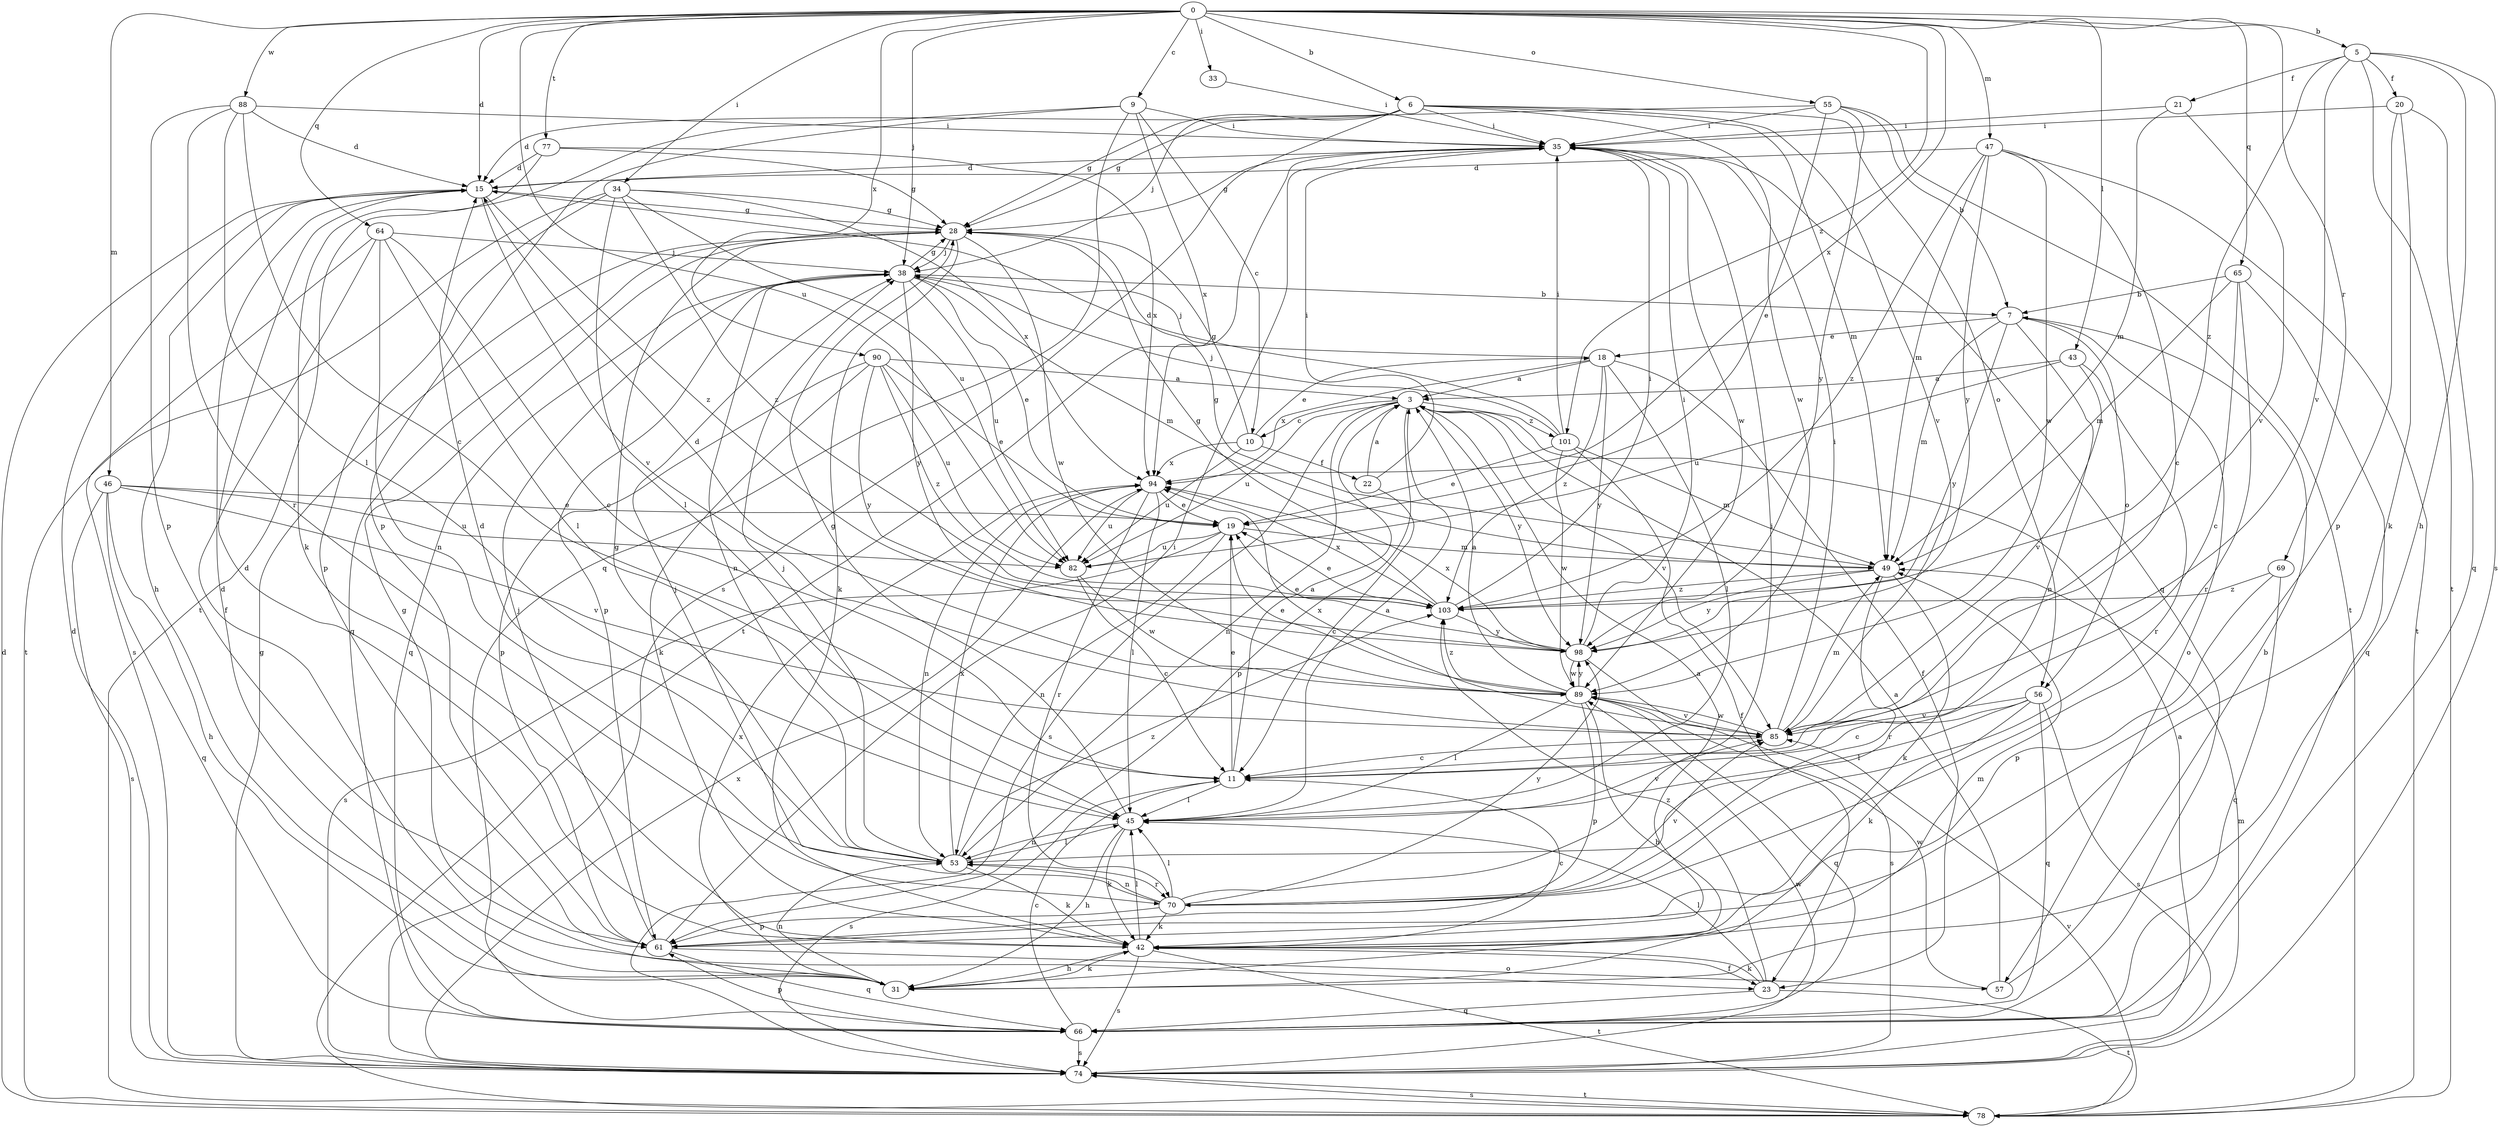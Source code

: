 strict digraph  {
0;
3;
5;
6;
7;
9;
10;
11;
15;
18;
19;
20;
21;
22;
23;
28;
31;
33;
34;
35;
38;
42;
43;
45;
46;
47;
49;
53;
55;
56;
57;
61;
64;
65;
66;
69;
70;
74;
77;
78;
82;
85;
88;
89;
90;
94;
98;
101;
103;
0 -> 5  [label=b];
0 -> 6  [label=b];
0 -> 9  [label=c];
0 -> 15  [label=d];
0 -> 33  [label=i];
0 -> 34  [label=i];
0 -> 38  [label=j];
0 -> 43  [label=l];
0 -> 46  [label=m];
0 -> 47  [label=m];
0 -> 55  [label=o];
0 -> 64  [label=q];
0 -> 65  [label=q];
0 -> 69  [label=r];
0 -> 77  [label=t];
0 -> 82  [label=u];
0 -> 88  [label=w];
0 -> 90  [label=x];
0 -> 94  [label=x];
0 -> 101  [label=z];
3 -> 10  [label=c];
3 -> 53  [label=n];
3 -> 61  [label=p];
3 -> 74  [label=s];
3 -> 82  [label=u];
3 -> 85  [label=v];
3 -> 98  [label=y];
3 -> 101  [label=z];
5 -> 20  [label=f];
5 -> 21  [label=f];
5 -> 31  [label=h];
5 -> 74  [label=s];
5 -> 78  [label=t];
5 -> 85  [label=v];
5 -> 103  [label=z];
6 -> 15  [label=d];
6 -> 28  [label=g];
6 -> 35  [label=i];
6 -> 38  [label=j];
6 -> 49  [label=m];
6 -> 56  [label=o];
6 -> 74  [label=s];
6 -> 85  [label=v];
6 -> 89  [label=w];
7 -> 18  [label=e];
7 -> 49  [label=m];
7 -> 53  [label=n];
7 -> 56  [label=o];
7 -> 57  [label=o];
7 -> 98  [label=y];
9 -> 10  [label=c];
9 -> 35  [label=i];
9 -> 61  [label=p];
9 -> 66  [label=q];
9 -> 78  [label=t];
9 -> 94  [label=x];
10 -> 18  [label=e];
10 -> 22  [label=f];
10 -> 28  [label=g];
10 -> 82  [label=u];
10 -> 94  [label=x];
11 -> 3  [label=a];
11 -> 19  [label=e];
11 -> 45  [label=l];
11 -> 74  [label=s];
15 -> 28  [label=g];
15 -> 31  [label=h];
15 -> 85  [label=v];
15 -> 103  [label=z];
18 -> 3  [label=a];
18 -> 23  [label=f];
18 -> 38  [label=j];
18 -> 45  [label=l];
18 -> 94  [label=x];
18 -> 98  [label=y];
18 -> 103  [label=z];
19 -> 49  [label=m];
19 -> 53  [label=n];
19 -> 74  [label=s];
19 -> 82  [label=u];
20 -> 35  [label=i];
20 -> 42  [label=k];
20 -> 61  [label=p];
20 -> 66  [label=q];
21 -> 35  [label=i];
21 -> 49  [label=m];
21 -> 85  [label=v];
22 -> 3  [label=a];
22 -> 11  [label=c];
22 -> 35  [label=i];
23 -> 42  [label=k];
23 -> 45  [label=l];
23 -> 66  [label=q];
23 -> 78  [label=t];
23 -> 103  [label=z];
28 -> 38  [label=j];
28 -> 42  [label=k];
28 -> 66  [label=q];
28 -> 89  [label=w];
31 -> 15  [label=d];
31 -> 28  [label=g];
31 -> 42  [label=k];
31 -> 49  [label=m];
31 -> 53  [label=n];
31 -> 94  [label=x];
33 -> 35  [label=i];
34 -> 28  [label=g];
34 -> 45  [label=l];
34 -> 61  [label=p];
34 -> 78  [label=t];
34 -> 82  [label=u];
34 -> 94  [label=x];
34 -> 103  [label=z];
35 -> 15  [label=d];
35 -> 28  [label=g];
35 -> 66  [label=q];
35 -> 78  [label=t];
35 -> 89  [label=w];
38 -> 7  [label=b];
38 -> 19  [label=e];
38 -> 28  [label=g];
38 -> 49  [label=m];
38 -> 53  [label=n];
38 -> 61  [label=p];
38 -> 66  [label=q];
38 -> 82  [label=u];
38 -> 98  [label=y];
42 -> 3  [label=a];
42 -> 11  [label=c];
42 -> 15  [label=d];
42 -> 23  [label=f];
42 -> 31  [label=h];
42 -> 45  [label=l];
42 -> 74  [label=s];
42 -> 78  [label=t];
43 -> 3  [label=a];
43 -> 70  [label=r];
43 -> 82  [label=u];
43 -> 85  [label=v];
45 -> 3  [label=a];
45 -> 28  [label=g];
45 -> 31  [label=h];
45 -> 42  [label=k];
45 -> 53  [label=n];
45 -> 85  [label=v];
46 -> 19  [label=e];
46 -> 31  [label=h];
46 -> 66  [label=q];
46 -> 74  [label=s];
46 -> 82  [label=u];
46 -> 85  [label=v];
47 -> 11  [label=c];
47 -> 15  [label=d];
47 -> 49  [label=m];
47 -> 78  [label=t];
47 -> 89  [label=w];
47 -> 98  [label=y];
47 -> 103  [label=z];
49 -> 28  [label=g];
49 -> 42  [label=k];
49 -> 70  [label=r];
49 -> 98  [label=y];
49 -> 103  [label=z];
53 -> 15  [label=d];
53 -> 28  [label=g];
53 -> 38  [label=j];
53 -> 42  [label=k];
53 -> 45  [label=l];
53 -> 70  [label=r];
53 -> 94  [label=x];
53 -> 103  [label=z];
55 -> 7  [label=b];
55 -> 19  [label=e];
55 -> 28  [label=g];
55 -> 35  [label=i];
55 -> 78  [label=t];
55 -> 98  [label=y];
56 -> 11  [label=c];
56 -> 42  [label=k];
56 -> 45  [label=l];
56 -> 66  [label=q];
56 -> 74  [label=s];
56 -> 85  [label=v];
57 -> 3  [label=a];
57 -> 7  [label=b];
57 -> 89  [label=w];
61 -> 35  [label=i];
61 -> 38  [label=j];
61 -> 57  [label=o];
61 -> 66  [label=q];
64 -> 11  [label=c];
64 -> 23  [label=f];
64 -> 38  [label=j];
64 -> 45  [label=l];
64 -> 53  [label=n];
64 -> 74  [label=s];
65 -> 7  [label=b];
65 -> 11  [label=c];
65 -> 49  [label=m];
65 -> 66  [label=q];
65 -> 70  [label=r];
66 -> 11  [label=c];
66 -> 61  [label=p];
66 -> 74  [label=s];
69 -> 61  [label=p];
69 -> 66  [label=q];
69 -> 103  [label=z];
70 -> 35  [label=i];
70 -> 38  [label=j];
70 -> 42  [label=k];
70 -> 45  [label=l];
70 -> 53  [label=n];
70 -> 61  [label=p];
70 -> 85  [label=v];
70 -> 98  [label=y];
74 -> 3  [label=a];
74 -> 15  [label=d];
74 -> 28  [label=g];
74 -> 49  [label=m];
74 -> 78  [label=t];
74 -> 89  [label=w];
74 -> 94  [label=x];
77 -> 15  [label=d];
77 -> 28  [label=g];
77 -> 42  [label=k];
77 -> 94  [label=x];
78 -> 15  [label=d];
78 -> 74  [label=s];
78 -> 85  [label=v];
82 -> 11  [label=c];
82 -> 89  [label=w];
85 -> 11  [label=c];
85 -> 35  [label=i];
85 -> 49  [label=m];
85 -> 89  [label=w];
85 -> 94  [label=x];
88 -> 11  [label=c];
88 -> 15  [label=d];
88 -> 35  [label=i];
88 -> 45  [label=l];
88 -> 61  [label=p];
88 -> 70  [label=r];
89 -> 3  [label=a];
89 -> 15  [label=d];
89 -> 19  [label=e];
89 -> 31  [label=h];
89 -> 45  [label=l];
89 -> 61  [label=p];
89 -> 66  [label=q];
89 -> 85  [label=v];
89 -> 98  [label=y];
89 -> 103  [label=z];
90 -> 3  [label=a];
90 -> 19  [label=e];
90 -> 42  [label=k];
90 -> 61  [label=p];
90 -> 82  [label=u];
90 -> 98  [label=y];
90 -> 103  [label=z];
94 -> 19  [label=e];
94 -> 45  [label=l];
94 -> 53  [label=n];
94 -> 70  [label=r];
94 -> 82  [label=u];
98 -> 19  [label=e];
98 -> 35  [label=i];
98 -> 74  [label=s];
98 -> 89  [label=w];
98 -> 94  [label=x];
101 -> 15  [label=d];
101 -> 19  [label=e];
101 -> 23  [label=f];
101 -> 35  [label=i];
101 -> 38  [label=j];
101 -> 49  [label=m];
101 -> 89  [label=w];
103 -> 19  [label=e];
103 -> 28  [label=g];
103 -> 35  [label=i];
103 -> 94  [label=x];
103 -> 98  [label=y];
}
